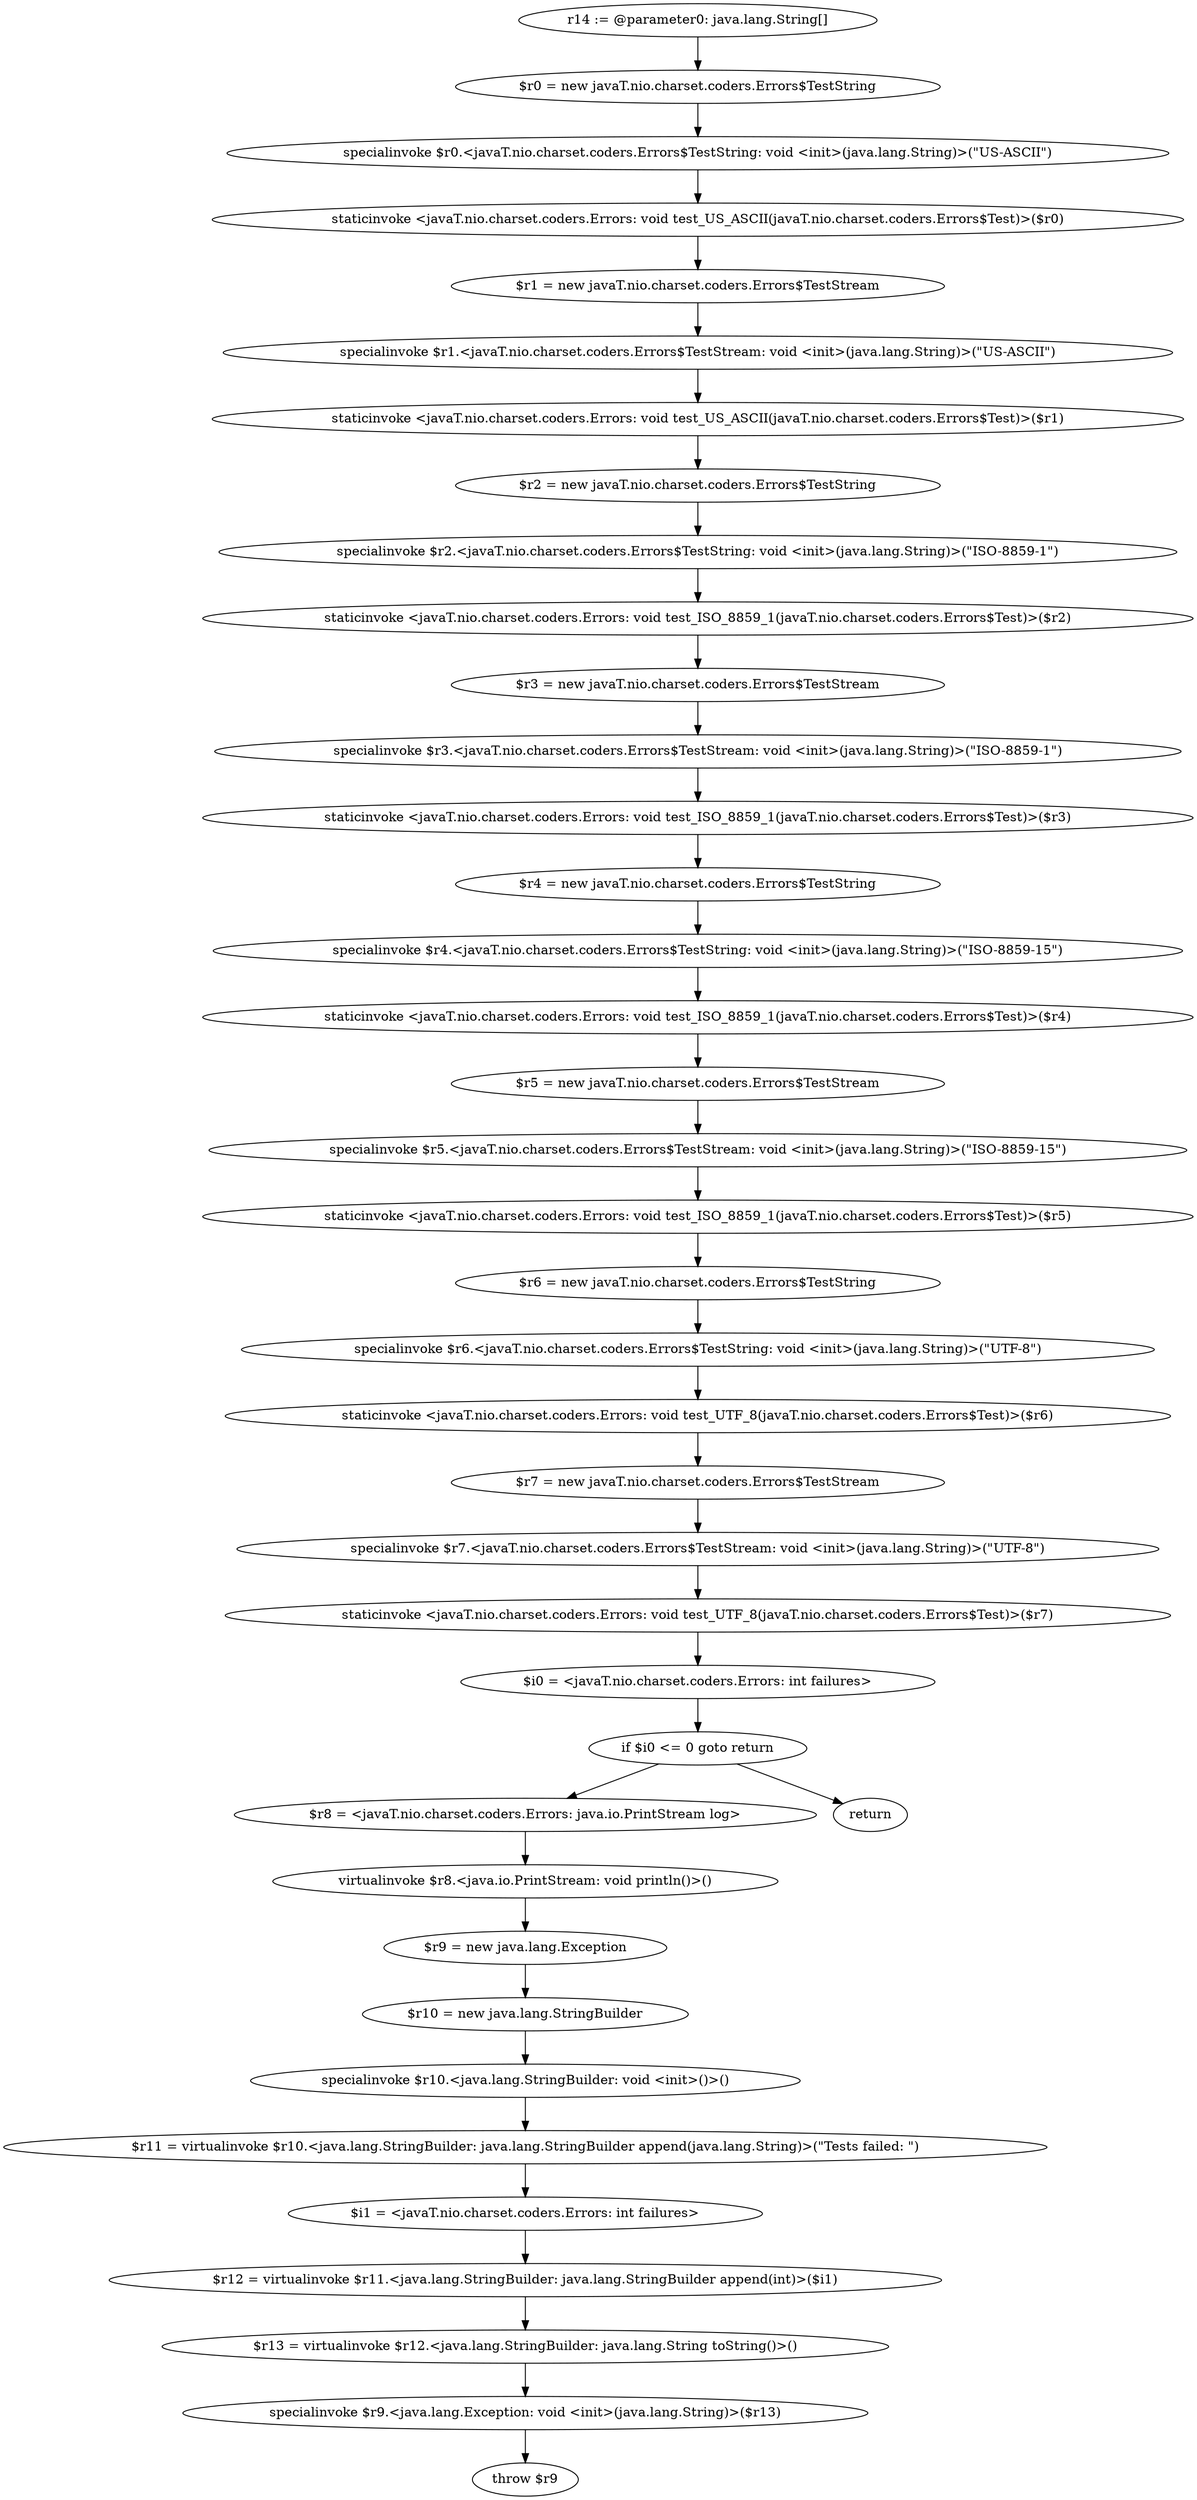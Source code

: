 digraph "unitGraph" {
    "r14 := @parameter0: java.lang.String[]"
    "$r0 = new javaT.nio.charset.coders.Errors$TestString"
    "specialinvoke $r0.<javaT.nio.charset.coders.Errors$TestString: void <init>(java.lang.String)>(\"US-ASCII\")"
    "staticinvoke <javaT.nio.charset.coders.Errors: void test_US_ASCII(javaT.nio.charset.coders.Errors$Test)>($r0)"
    "$r1 = new javaT.nio.charset.coders.Errors$TestStream"
    "specialinvoke $r1.<javaT.nio.charset.coders.Errors$TestStream: void <init>(java.lang.String)>(\"US-ASCII\")"
    "staticinvoke <javaT.nio.charset.coders.Errors: void test_US_ASCII(javaT.nio.charset.coders.Errors$Test)>($r1)"
    "$r2 = new javaT.nio.charset.coders.Errors$TestString"
    "specialinvoke $r2.<javaT.nio.charset.coders.Errors$TestString: void <init>(java.lang.String)>(\"ISO-8859-1\")"
    "staticinvoke <javaT.nio.charset.coders.Errors: void test_ISO_8859_1(javaT.nio.charset.coders.Errors$Test)>($r2)"
    "$r3 = new javaT.nio.charset.coders.Errors$TestStream"
    "specialinvoke $r3.<javaT.nio.charset.coders.Errors$TestStream: void <init>(java.lang.String)>(\"ISO-8859-1\")"
    "staticinvoke <javaT.nio.charset.coders.Errors: void test_ISO_8859_1(javaT.nio.charset.coders.Errors$Test)>($r3)"
    "$r4 = new javaT.nio.charset.coders.Errors$TestString"
    "specialinvoke $r4.<javaT.nio.charset.coders.Errors$TestString: void <init>(java.lang.String)>(\"ISO-8859-15\")"
    "staticinvoke <javaT.nio.charset.coders.Errors: void test_ISO_8859_1(javaT.nio.charset.coders.Errors$Test)>($r4)"
    "$r5 = new javaT.nio.charset.coders.Errors$TestStream"
    "specialinvoke $r5.<javaT.nio.charset.coders.Errors$TestStream: void <init>(java.lang.String)>(\"ISO-8859-15\")"
    "staticinvoke <javaT.nio.charset.coders.Errors: void test_ISO_8859_1(javaT.nio.charset.coders.Errors$Test)>($r5)"
    "$r6 = new javaT.nio.charset.coders.Errors$TestString"
    "specialinvoke $r6.<javaT.nio.charset.coders.Errors$TestString: void <init>(java.lang.String)>(\"UTF-8\")"
    "staticinvoke <javaT.nio.charset.coders.Errors: void test_UTF_8(javaT.nio.charset.coders.Errors$Test)>($r6)"
    "$r7 = new javaT.nio.charset.coders.Errors$TestStream"
    "specialinvoke $r7.<javaT.nio.charset.coders.Errors$TestStream: void <init>(java.lang.String)>(\"UTF-8\")"
    "staticinvoke <javaT.nio.charset.coders.Errors: void test_UTF_8(javaT.nio.charset.coders.Errors$Test)>($r7)"
    "$i0 = <javaT.nio.charset.coders.Errors: int failures>"
    "if $i0 <= 0 goto return"
    "$r8 = <javaT.nio.charset.coders.Errors: java.io.PrintStream log>"
    "virtualinvoke $r8.<java.io.PrintStream: void println()>()"
    "$r9 = new java.lang.Exception"
    "$r10 = new java.lang.StringBuilder"
    "specialinvoke $r10.<java.lang.StringBuilder: void <init>()>()"
    "$r11 = virtualinvoke $r10.<java.lang.StringBuilder: java.lang.StringBuilder append(java.lang.String)>(\"Tests failed: \")"
    "$i1 = <javaT.nio.charset.coders.Errors: int failures>"
    "$r12 = virtualinvoke $r11.<java.lang.StringBuilder: java.lang.StringBuilder append(int)>($i1)"
    "$r13 = virtualinvoke $r12.<java.lang.StringBuilder: java.lang.String toString()>()"
    "specialinvoke $r9.<java.lang.Exception: void <init>(java.lang.String)>($r13)"
    "throw $r9"
    "return"
    "r14 := @parameter0: java.lang.String[]"->"$r0 = new javaT.nio.charset.coders.Errors$TestString";
    "$r0 = new javaT.nio.charset.coders.Errors$TestString"->"specialinvoke $r0.<javaT.nio.charset.coders.Errors$TestString: void <init>(java.lang.String)>(\"US-ASCII\")";
    "specialinvoke $r0.<javaT.nio.charset.coders.Errors$TestString: void <init>(java.lang.String)>(\"US-ASCII\")"->"staticinvoke <javaT.nio.charset.coders.Errors: void test_US_ASCII(javaT.nio.charset.coders.Errors$Test)>($r0)";
    "staticinvoke <javaT.nio.charset.coders.Errors: void test_US_ASCII(javaT.nio.charset.coders.Errors$Test)>($r0)"->"$r1 = new javaT.nio.charset.coders.Errors$TestStream";
    "$r1 = new javaT.nio.charset.coders.Errors$TestStream"->"specialinvoke $r1.<javaT.nio.charset.coders.Errors$TestStream: void <init>(java.lang.String)>(\"US-ASCII\")";
    "specialinvoke $r1.<javaT.nio.charset.coders.Errors$TestStream: void <init>(java.lang.String)>(\"US-ASCII\")"->"staticinvoke <javaT.nio.charset.coders.Errors: void test_US_ASCII(javaT.nio.charset.coders.Errors$Test)>($r1)";
    "staticinvoke <javaT.nio.charset.coders.Errors: void test_US_ASCII(javaT.nio.charset.coders.Errors$Test)>($r1)"->"$r2 = new javaT.nio.charset.coders.Errors$TestString";
    "$r2 = new javaT.nio.charset.coders.Errors$TestString"->"specialinvoke $r2.<javaT.nio.charset.coders.Errors$TestString: void <init>(java.lang.String)>(\"ISO-8859-1\")";
    "specialinvoke $r2.<javaT.nio.charset.coders.Errors$TestString: void <init>(java.lang.String)>(\"ISO-8859-1\")"->"staticinvoke <javaT.nio.charset.coders.Errors: void test_ISO_8859_1(javaT.nio.charset.coders.Errors$Test)>($r2)";
    "staticinvoke <javaT.nio.charset.coders.Errors: void test_ISO_8859_1(javaT.nio.charset.coders.Errors$Test)>($r2)"->"$r3 = new javaT.nio.charset.coders.Errors$TestStream";
    "$r3 = new javaT.nio.charset.coders.Errors$TestStream"->"specialinvoke $r3.<javaT.nio.charset.coders.Errors$TestStream: void <init>(java.lang.String)>(\"ISO-8859-1\")";
    "specialinvoke $r3.<javaT.nio.charset.coders.Errors$TestStream: void <init>(java.lang.String)>(\"ISO-8859-1\")"->"staticinvoke <javaT.nio.charset.coders.Errors: void test_ISO_8859_1(javaT.nio.charset.coders.Errors$Test)>($r3)";
    "staticinvoke <javaT.nio.charset.coders.Errors: void test_ISO_8859_1(javaT.nio.charset.coders.Errors$Test)>($r3)"->"$r4 = new javaT.nio.charset.coders.Errors$TestString";
    "$r4 = new javaT.nio.charset.coders.Errors$TestString"->"specialinvoke $r4.<javaT.nio.charset.coders.Errors$TestString: void <init>(java.lang.String)>(\"ISO-8859-15\")";
    "specialinvoke $r4.<javaT.nio.charset.coders.Errors$TestString: void <init>(java.lang.String)>(\"ISO-8859-15\")"->"staticinvoke <javaT.nio.charset.coders.Errors: void test_ISO_8859_1(javaT.nio.charset.coders.Errors$Test)>($r4)";
    "staticinvoke <javaT.nio.charset.coders.Errors: void test_ISO_8859_1(javaT.nio.charset.coders.Errors$Test)>($r4)"->"$r5 = new javaT.nio.charset.coders.Errors$TestStream";
    "$r5 = new javaT.nio.charset.coders.Errors$TestStream"->"specialinvoke $r5.<javaT.nio.charset.coders.Errors$TestStream: void <init>(java.lang.String)>(\"ISO-8859-15\")";
    "specialinvoke $r5.<javaT.nio.charset.coders.Errors$TestStream: void <init>(java.lang.String)>(\"ISO-8859-15\")"->"staticinvoke <javaT.nio.charset.coders.Errors: void test_ISO_8859_1(javaT.nio.charset.coders.Errors$Test)>($r5)";
    "staticinvoke <javaT.nio.charset.coders.Errors: void test_ISO_8859_1(javaT.nio.charset.coders.Errors$Test)>($r5)"->"$r6 = new javaT.nio.charset.coders.Errors$TestString";
    "$r6 = new javaT.nio.charset.coders.Errors$TestString"->"specialinvoke $r6.<javaT.nio.charset.coders.Errors$TestString: void <init>(java.lang.String)>(\"UTF-8\")";
    "specialinvoke $r6.<javaT.nio.charset.coders.Errors$TestString: void <init>(java.lang.String)>(\"UTF-8\")"->"staticinvoke <javaT.nio.charset.coders.Errors: void test_UTF_8(javaT.nio.charset.coders.Errors$Test)>($r6)";
    "staticinvoke <javaT.nio.charset.coders.Errors: void test_UTF_8(javaT.nio.charset.coders.Errors$Test)>($r6)"->"$r7 = new javaT.nio.charset.coders.Errors$TestStream";
    "$r7 = new javaT.nio.charset.coders.Errors$TestStream"->"specialinvoke $r7.<javaT.nio.charset.coders.Errors$TestStream: void <init>(java.lang.String)>(\"UTF-8\")";
    "specialinvoke $r7.<javaT.nio.charset.coders.Errors$TestStream: void <init>(java.lang.String)>(\"UTF-8\")"->"staticinvoke <javaT.nio.charset.coders.Errors: void test_UTF_8(javaT.nio.charset.coders.Errors$Test)>($r7)";
    "staticinvoke <javaT.nio.charset.coders.Errors: void test_UTF_8(javaT.nio.charset.coders.Errors$Test)>($r7)"->"$i0 = <javaT.nio.charset.coders.Errors: int failures>";
    "$i0 = <javaT.nio.charset.coders.Errors: int failures>"->"if $i0 <= 0 goto return";
    "if $i0 <= 0 goto return"->"$r8 = <javaT.nio.charset.coders.Errors: java.io.PrintStream log>";
    "if $i0 <= 0 goto return"->"return";
    "$r8 = <javaT.nio.charset.coders.Errors: java.io.PrintStream log>"->"virtualinvoke $r8.<java.io.PrintStream: void println()>()";
    "virtualinvoke $r8.<java.io.PrintStream: void println()>()"->"$r9 = new java.lang.Exception";
    "$r9 = new java.lang.Exception"->"$r10 = new java.lang.StringBuilder";
    "$r10 = new java.lang.StringBuilder"->"specialinvoke $r10.<java.lang.StringBuilder: void <init>()>()";
    "specialinvoke $r10.<java.lang.StringBuilder: void <init>()>()"->"$r11 = virtualinvoke $r10.<java.lang.StringBuilder: java.lang.StringBuilder append(java.lang.String)>(\"Tests failed: \")";
    "$r11 = virtualinvoke $r10.<java.lang.StringBuilder: java.lang.StringBuilder append(java.lang.String)>(\"Tests failed: \")"->"$i1 = <javaT.nio.charset.coders.Errors: int failures>";
    "$i1 = <javaT.nio.charset.coders.Errors: int failures>"->"$r12 = virtualinvoke $r11.<java.lang.StringBuilder: java.lang.StringBuilder append(int)>($i1)";
    "$r12 = virtualinvoke $r11.<java.lang.StringBuilder: java.lang.StringBuilder append(int)>($i1)"->"$r13 = virtualinvoke $r12.<java.lang.StringBuilder: java.lang.String toString()>()";
    "$r13 = virtualinvoke $r12.<java.lang.StringBuilder: java.lang.String toString()>()"->"specialinvoke $r9.<java.lang.Exception: void <init>(java.lang.String)>($r13)";
    "specialinvoke $r9.<java.lang.Exception: void <init>(java.lang.String)>($r13)"->"throw $r9";
}
